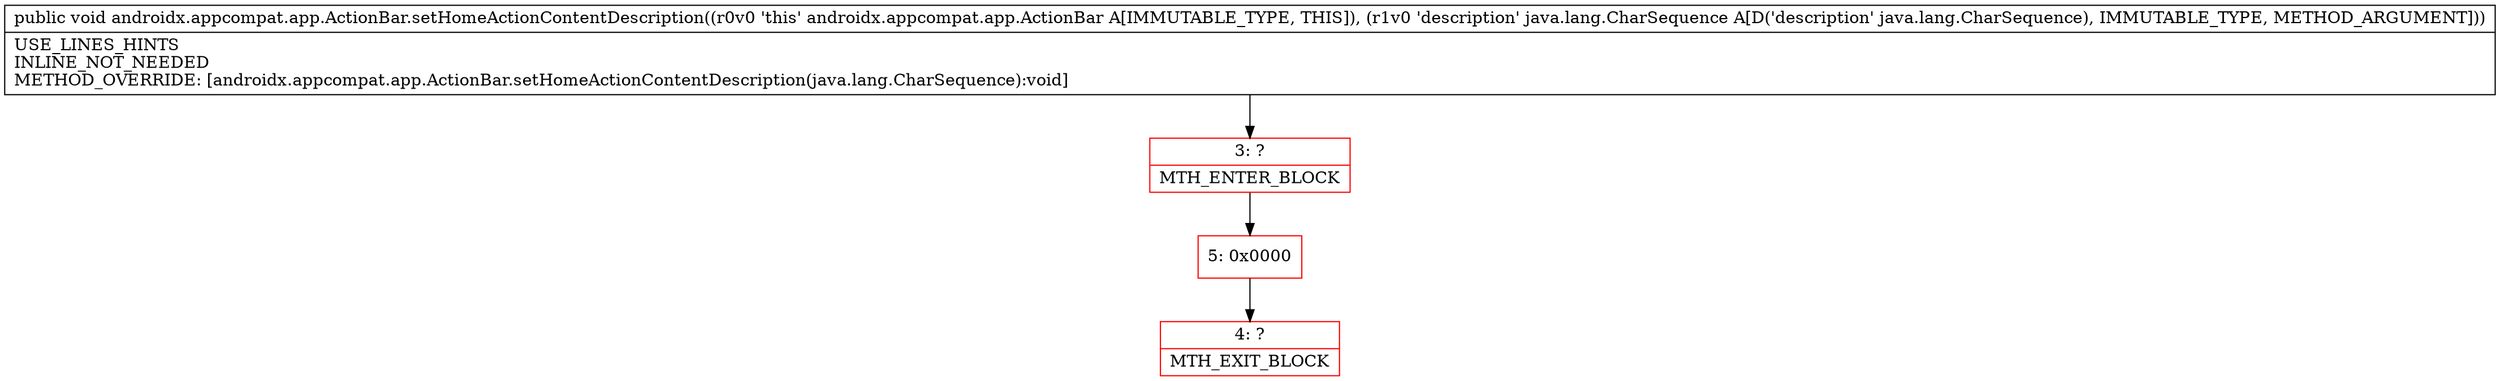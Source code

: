 digraph "CFG forandroidx.appcompat.app.ActionBar.setHomeActionContentDescription(Ljava\/lang\/CharSequence;)V" {
subgraph cluster_Region_1034669430 {
label = "R(0)";
node [shape=record,color=blue];
}
Node_3 [shape=record,color=red,label="{3\:\ ?|MTH_ENTER_BLOCK\l}"];
Node_5 [shape=record,color=red,label="{5\:\ 0x0000}"];
Node_4 [shape=record,color=red,label="{4\:\ ?|MTH_EXIT_BLOCK\l}"];
MethodNode[shape=record,label="{public void androidx.appcompat.app.ActionBar.setHomeActionContentDescription((r0v0 'this' androidx.appcompat.app.ActionBar A[IMMUTABLE_TYPE, THIS]), (r1v0 'description' java.lang.CharSequence A[D('description' java.lang.CharSequence), IMMUTABLE_TYPE, METHOD_ARGUMENT]))  | USE_LINES_HINTS\lINLINE_NOT_NEEDED\lMETHOD_OVERRIDE: [androidx.appcompat.app.ActionBar.setHomeActionContentDescription(java.lang.CharSequence):void]\l}"];
MethodNode -> Node_3;Node_3 -> Node_5;
Node_5 -> Node_4;
}

